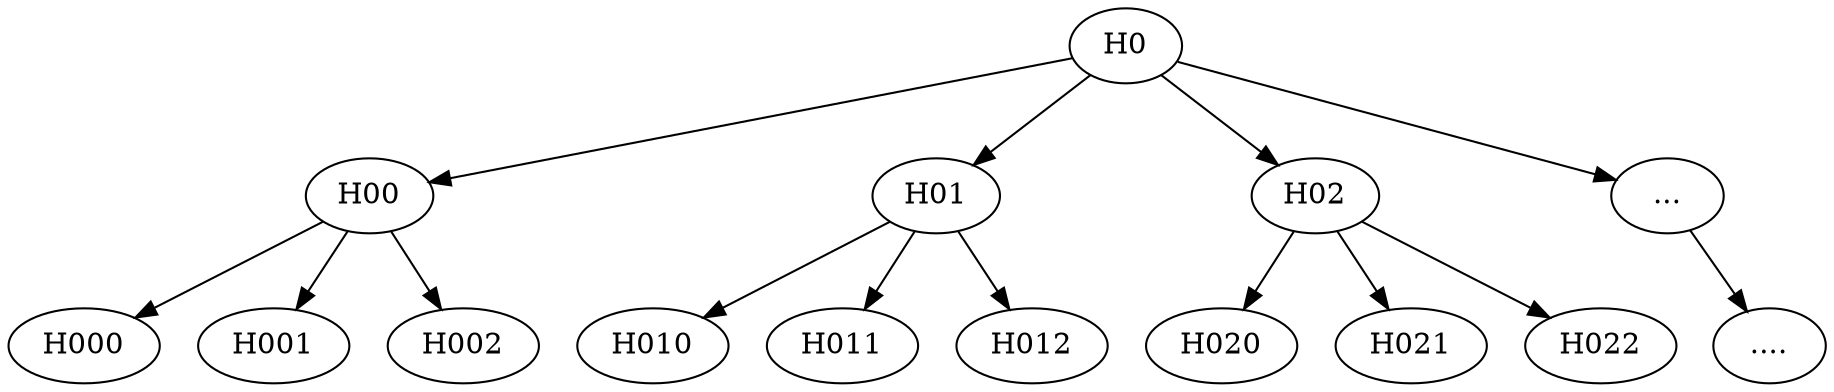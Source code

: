 
digraph G {
    H0 -> H00
    H0 -> H01
    H0 -> H02
    H0 -> "..."
    
    H00 -> H000
    H00 -> H001
    H00 -> H002

    H01 -> H010
    H01 -> H011
    H01 -> H012

    H02 -> H020
    H02 -> H021
    H02 -> H022

    "..." -> "...."
}
